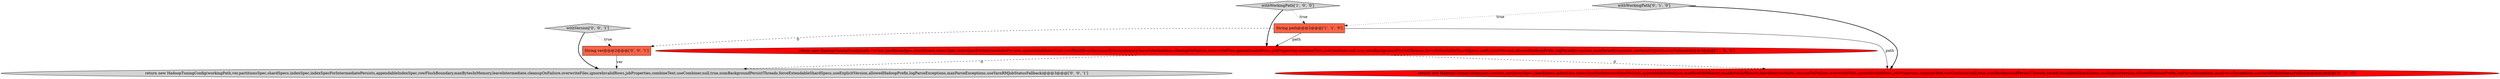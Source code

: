 digraph {
5 [style = filled, label = "withVersion['0', '0', '1']", fillcolor = lightgray, shape = diamond image = "AAA0AAABBB3BBB"];
3 [style = filled, label = "return new HadoopTuningConfig(path,version,partitionsSpec,shardSpecs,indexSpec,indexSpecForIntermediatePersists,appendableIndexSpec,maxRowsInMemory,maxBytesInMemory,leaveIntermediate,cleanupOnFailure,overwriteFiles,ignoreInvalidRows,jobProperties,combineText,useCombiner,null,true,numBackgroundPersistThreads,forceExtendableShardSpecs,useExplicitVersion,allowedHadoopPrefix,logParseExceptions,maxParseExceptions,useYarnRMJobStatusFallback)@@@3@@@['0', '1', '0']", fillcolor = red, shape = ellipse image = "AAA1AAABBB2BBB"];
4 [style = filled, label = "withWorkingPath['0', '1', '0']", fillcolor = lightgray, shape = diamond image = "AAA0AAABBB2BBB"];
2 [style = filled, label = "String path@@@2@@@['1', '1', '0']", fillcolor = tomato, shape = box image = "AAA0AAABBB1BBB"];
0 [style = filled, label = "return new HadoopTuningConfig(path,version,partitionsSpec,shardSpecs,indexSpec,indexSpecForIntermediatePersists,appendableIndexSpec,rowFlushBoundary,maxBytesInMemory,leaveIntermediate,cleanupOnFailure,overwriteFiles,ignoreInvalidRows,jobProperties,combineText,useCombiner,null,true,numBackgroundPersistThreads,forceExtendableShardSpecs,useExplicitVersion,allowedHadoopPrefix,logParseExceptions,maxParseExceptions,useYarnRMJobStatusFallback)@@@3@@@['1', '0', '0']", fillcolor = red, shape = ellipse image = "AAA1AAABBB1BBB"];
7 [style = filled, label = "String ver@@@2@@@['0', '0', '1']", fillcolor = tomato, shape = box image = "AAA0AAABBB3BBB"];
6 [style = filled, label = "return new HadoopTuningConfig(workingPath,ver,partitionsSpec,shardSpecs,indexSpec,indexSpecForIntermediatePersists,appendableIndexSpec,rowFlushBoundary,maxBytesInMemory,leaveIntermediate,cleanupOnFailure,overwriteFiles,ignoreInvalidRows,jobProperties,combineText,useCombiner,null,true,numBackgroundPersistThreads,forceExtendableShardSpecs,useExplicitVersion,allowedHadoopPrefix,logParseExceptions,maxParseExceptions,useYarnRMJobStatusFallback)@@@3@@@['0', '0', '1']", fillcolor = lightgray, shape = ellipse image = "AAA0AAABBB3BBB"];
1 [style = filled, label = "withWorkingPath['1', '0', '0']", fillcolor = lightgray, shape = diamond image = "AAA0AAABBB1BBB"];
2->3 [style = solid, label="path"];
4->3 [style = bold, label=""];
7->6 [style = solid, label="ver"];
0->3 [style = dashed, label="0"];
1->0 [style = bold, label=""];
5->6 [style = bold, label=""];
1->2 [style = dotted, label="true"];
2->7 [style = dashed, label="0"];
2->0 [style = solid, label="path"];
5->7 [style = dotted, label="true"];
4->2 [style = dotted, label="true"];
0->6 [style = dashed, label="0"];
}
